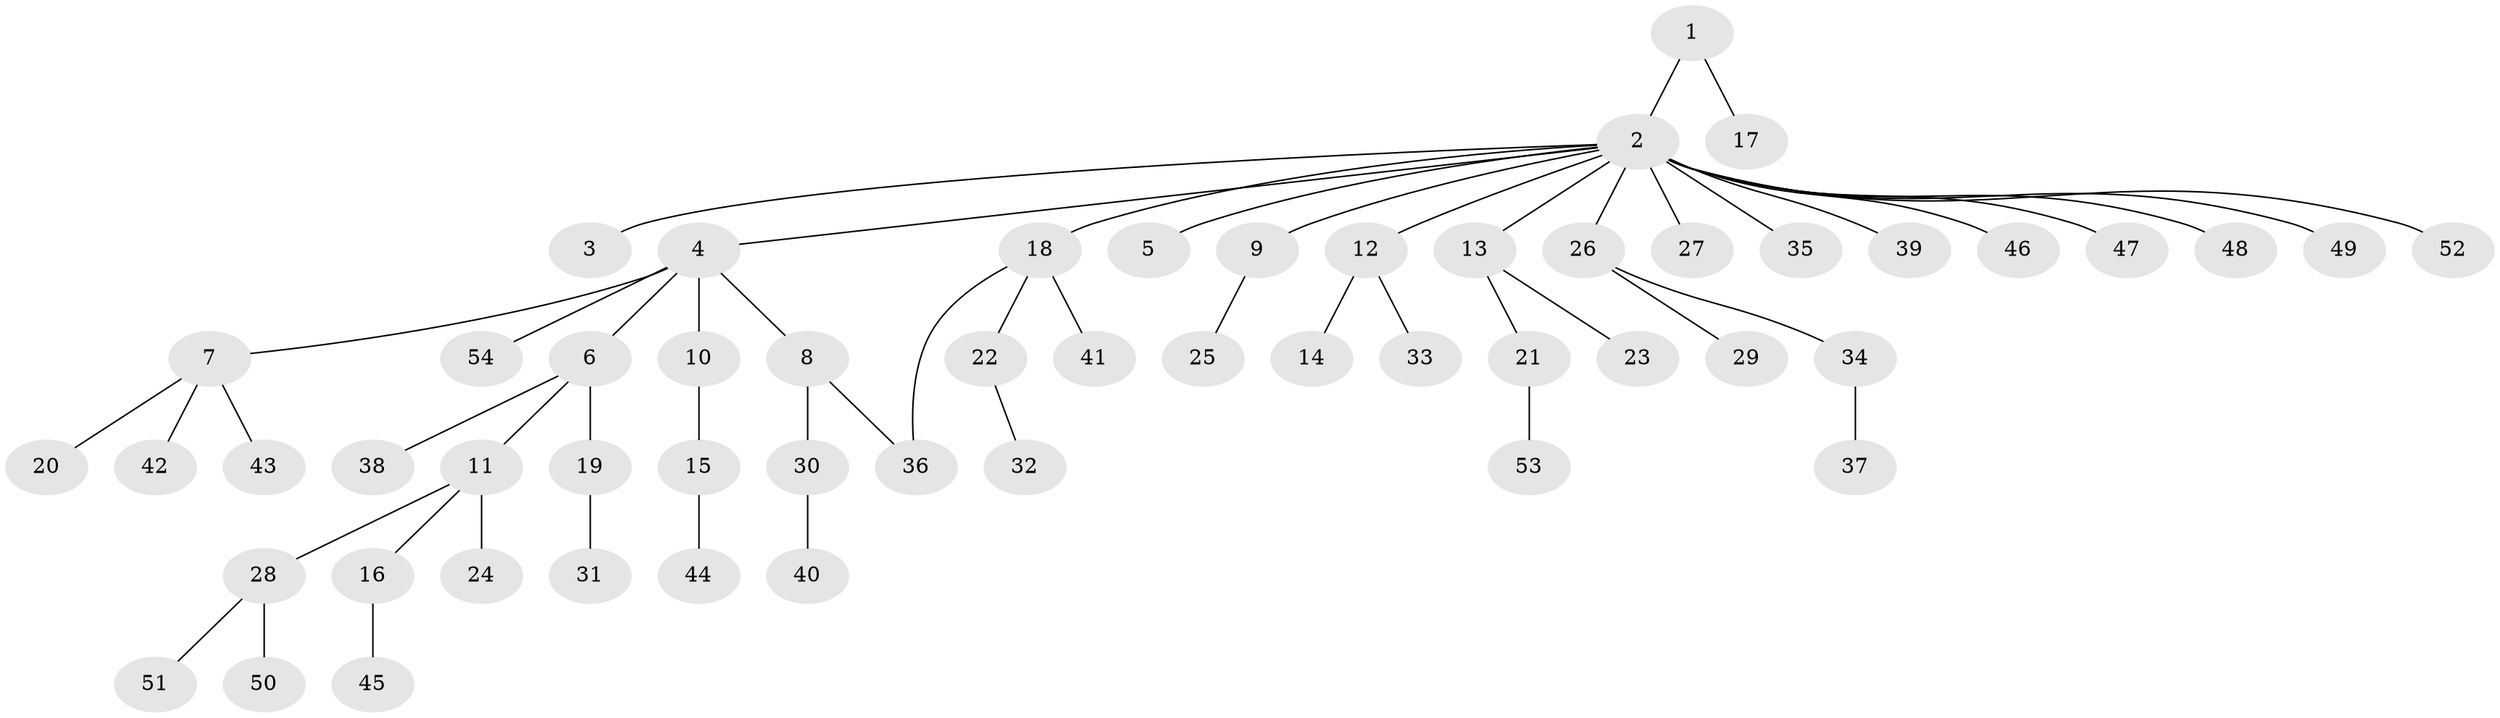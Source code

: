 // Generated by graph-tools (version 1.1) at 2025/14/03/09/25 04:14:24]
// undirected, 54 vertices, 54 edges
graph export_dot {
graph [start="1"]
  node [color=gray90,style=filled];
  1;
  2;
  3;
  4;
  5;
  6;
  7;
  8;
  9;
  10;
  11;
  12;
  13;
  14;
  15;
  16;
  17;
  18;
  19;
  20;
  21;
  22;
  23;
  24;
  25;
  26;
  27;
  28;
  29;
  30;
  31;
  32;
  33;
  34;
  35;
  36;
  37;
  38;
  39;
  40;
  41;
  42;
  43;
  44;
  45;
  46;
  47;
  48;
  49;
  50;
  51;
  52;
  53;
  54;
  1 -- 2;
  1 -- 17;
  2 -- 3;
  2 -- 4;
  2 -- 5;
  2 -- 9;
  2 -- 12;
  2 -- 13;
  2 -- 18;
  2 -- 26;
  2 -- 27;
  2 -- 35;
  2 -- 39;
  2 -- 46;
  2 -- 47;
  2 -- 48;
  2 -- 49;
  2 -- 52;
  4 -- 6;
  4 -- 7;
  4 -- 8;
  4 -- 10;
  4 -- 54;
  6 -- 11;
  6 -- 19;
  6 -- 38;
  7 -- 20;
  7 -- 42;
  7 -- 43;
  8 -- 30;
  8 -- 36;
  9 -- 25;
  10 -- 15;
  11 -- 16;
  11 -- 24;
  11 -- 28;
  12 -- 14;
  12 -- 33;
  13 -- 21;
  13 -- 23;
  15 -- 44;
  16 -- 45;
  18 -- 22;
  18 -- 36;
  18 -- 41;
  19 -- 31;
  21 -- 53;
  22 -- 32;
  26 -- 29;
  26 -- 34;
  28 -- 50;
  28 -- 51;
  30 -- 40;
  34 -- 37;
}
